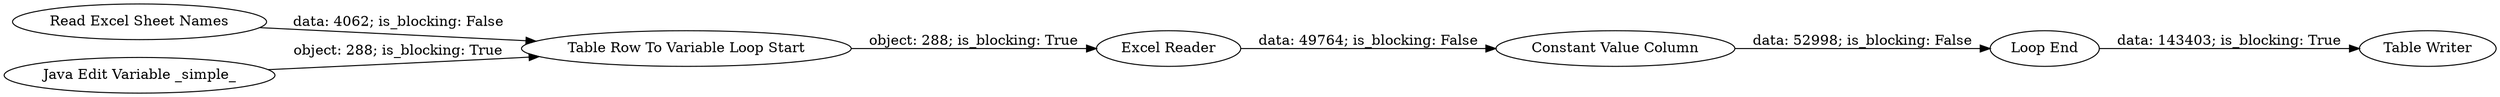 digraph {
	"-5475373858180637629_4" [label="Table Row To Variable Loop Start"]
	"-5475373858180637629_2" [label="Read Excel Sheet Names"]
	"-5475373858180637629_1" [label="Excel Reader"]
	"-5475373858180637629_13" [label="Java Edit Variable _simple_"]
	"-5475373858180637629_16" [label="Table Writer"]
	"-5475373858180637629_15" [label="Constant Value Column"]
	"-5475373858180637629_14" [label="Loop End"]
	"-5475373858180637629_2" -> "-5475373858180637629_4" [label="data: 4062; is_blocking: False"]
	"-5475373858180637629_13" -> "-5475373858180637629_4" [label="object: 288; is_blocking: True"]
	"-5475373858180637629_14" -> "-5475373858180637629_16" [label="data: 143403; is_blocking: True"]
	"-5475373858180637629_4" -> "-5475373858180637629_1" [label="object: 288; is_blocking: True"]
	"-5475373858180637629_1" -> "-5475373858180637629_15" [label="data: 49764; is_blocking: False"]
	"-5475373858180637629_15" -> "-5475373858180637629_14" [label="data: 52998; is_blocking: False"]
	rankdir=LR
}
